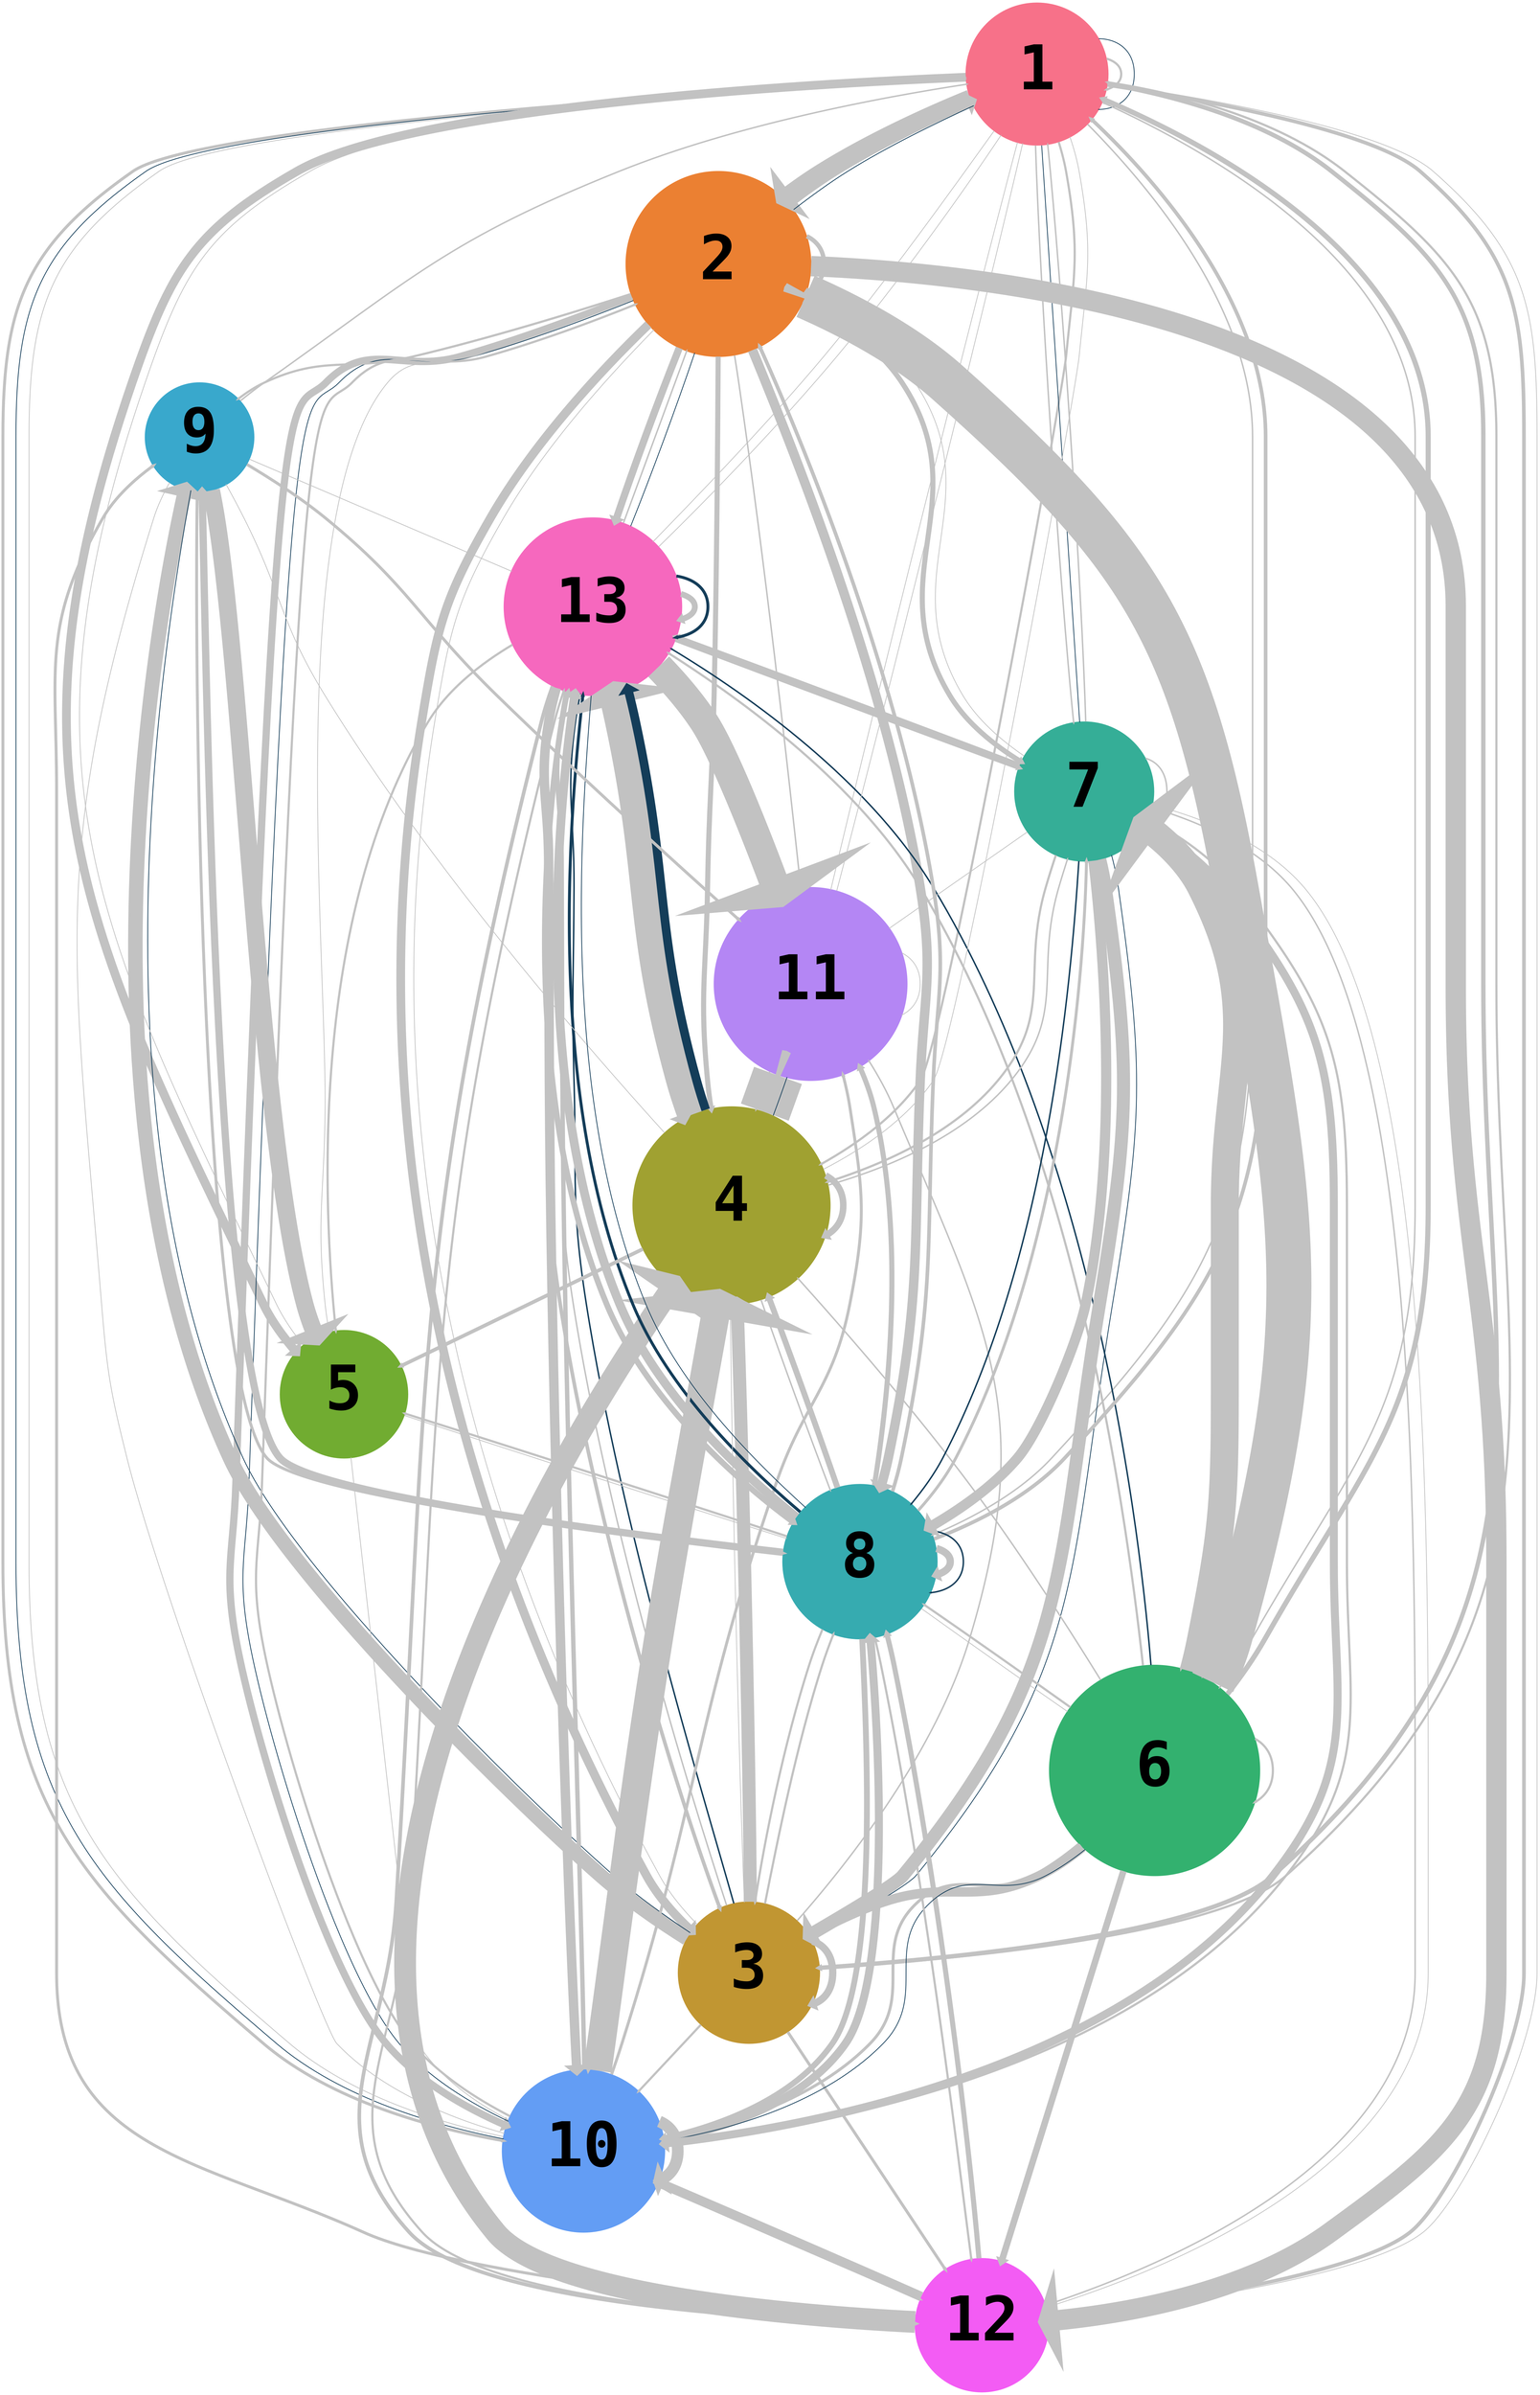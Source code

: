 // Cluster plot
digraph {
	graph [outputorder=endgesfirst]
	1 [color="#f77189" fixedsize=true fontname="Courier-Bold" fontsize=85 height=2.7284509239574835 style=filled width=2.7284509239574835]
	1 -> 2 [arrowsize=0.01 color=grey76 len=10 penwidth=22]
	1 -> 3 [arrowsize=0.01 color=grey76 len=10 penwidth=6]
	1 -> 12 [arrowsize=0.01 color=grey76 len=10 penwidth=5]
	1 -> 10 [arrowsize=0.01 color=grey76 len=10 penwidth=4]
	1 -> 1 [arrowsize=0.01 color=grey76 len=10 penwidth=3]
	1 -> 6 [arrowsize=0.01 color=grey76 len=10 penwidth=2]
	1 -> 8 [arrowsize=0.01 color=grey76 len=10 penwidth=2]
	1 -> 5 [arrowsize=0.01 color=grey76 len=10 penwidth=12]
	1 -> 4 [arrowsize=0.01 color=grey76 len=10 penwidth=3]
	1 -> 11 [arrowsize=0.01 color=grey76 len=10 penwidth=1]
	1 -> 7 [arrowsize=0.01 color=grey76 len=10 penwidth=2]
	1 -> 13 [arrowsize=0.01 color=grey76 len=10 penwidth=1]
	1 -> 7 [arrowsize=0.01 color="#143D59" len=10 penwidth=1]
	1 -> 1 [arrowsize=0.01 color="#143D59" len=10 penwidth=1]
	1 -> 10 [arrowsize=0.01 color="#143D59" len=10 penwidth=1]
	2 [color="#eb8032" fixedsize=true fontname="Courier-Bold" fontsize=85 height=3.5433819375782165 style=filled width=3.5433819375782165]
	2 -> 1 [arrowsize=0.01 color=grey76 len=10 penwidth=13]
	2 -> 7 [arrowsize=0.01 color=grey76 len=10 penwidth=7]
	2 -> 3 [arrowsize=0.01 color=grey76 len=10 penwidth=12]
	2 -> 8 [arrowsize=0.01 color=grey76 len=10 penwidth=13]
	2 -> 10 [arrowsize=0.01 color=grey76 len=10 penwidth=10]
	2 -> 4 [arrowsize=0.01 color=grey76 len=10 penwidth=7]
	2 -> 12 [arrowsize=0.01 color=grey76 len=10 penwidth=28]
	2 -> 13 [arrowsize=0.01 color=grey76 len=10 penwidth=10]
	2 -> 11 [arrowsize=0.01 color=grey76 len=10 penwidth=2]
	2 -> 2 [arrowsize=0.01 color=grey76 len=10 penwidth=6]
	2 -> 9 [arrowsize=0.01 color=grey76 len=10 penwidth=3]
	2 -> 6 [arrowsize=0.01 color=grey76 len=10 penwidth=2]
	2 -> 1 [arrowsize=0.01 color="#143D59" len=10 penwidth=1]
	2 -> 10 [arrowsize=0.01 color="#143D59" len=10 penwidth=1]
	3 [color="#c19632" fixedsize=true fontname="Courier-Bold" fontsize=85 height=2.7080128015453204 style=filled width=2.7080128015453204]
	3 -> 4 [arrowsize=0.01 color=grey76 len=10 penwidth=18]
	3 -> 10 [arrowsize=0.01 color=grey76 len=10 penwidth=3]
	3 -> 3 [arrowsize=0.01 color=grey76 len=10 penwidth=10]
	3 -> 11 [arrowsize=0.01 color=grey76 len=10 penwidth=2]
	3 -> 12 [arrowsize=0.01 color=grey76 len=10 penwidth=4]
	3 -> 9 [arrowsize=0.01 color=grey76 len=10 penwidth=20]
	3 -> 8 [arrowsize=0.01 color=grey76 len=10 penwidth=3]
	3 -> 13 [arrowsize=0.01 color=grey76 len=10 penwidth=2]
	3 -> 2 [arrowsize=0.01 color=grey76 len=10 penwidth=1]
	3 -> 1 [arrowsize=0.01 color=grey76 len=10 penwidth=3]
	3 -> 7 [arrowsize=0.01 color="#143D59" len=10 penwidth=1]
	3 -> 13 [arrowsize=0.01 color="#143D59" len=10 penwidth=2]
	3 -> 9 [arrowsize=0.01 color="#143D59" len=10 penwidth=1]
	4 [color="#a0a131" fixedsize=true fontname="Courier-Bold" fontsize=85 height=3.771236166328254 style=filled width=3.771236166328254]
	4 -> 5 [arrowsize=0.01 color=grey76 len=10 penwidth=5]
	4 -> 10 [arrowsize=0.01 color=grey76 len=10 penwidth=5]
	4 -> 13 [arrowsize=0.01 color=grey76 len=10 penwidth=31]
	4 -> 11 [arrowsize=0.01 color=grey76 len=10 penwidth=70]
	4 -> 1 [arrowsize=0.01 color=grey76 len=10 penwidth=1]
	4 -> 7 [arrowsize=0.01 color=grey76 len=10 penwidth=2]
	4 -> 3 [arrowsize=0.01 color=grey76 len=10 penwidth=1]
	4 -> 4 [arrowsize=0.01 color=grey76 len=10 penwidth=9]
	4 -> 8 [arrowsize=0.01 color=grey76 len=10 penwidth=2]
	4 -> 9 [arrowsize=0.01 color=grey76 len=10 penwidth=1]
	4 -> 13 [arrowsize=0.01 color="#143D59" len=10 penwidth=12]
	4 -> 11 [arrowsize=0.01 color="#143D59" len=10 penwidth=1]
	5 [color="#71ac31" fixedsize=true fontname="Courier-Bold" fontsize=85 height=2.4494897427831783 style=filled width=2.4494897427831783]
	5 -> 8 [arrowsize=0.01 color=grey76 len=10 penwidth=1]
	5 -> 1 [arrowsize=0.01 color=grey76 len=10 penwidth=1]
	5 -> 2 [arrowsize=0.01 color=grey76 len=10 penwidth=1]
	6 [color="#33b16f" fixedsize=true fontname="Courier-Bold" fontsize=85 height=4.0276819911981905 style=filled width=4.0276819911981905]
	6 -> 2 [arrowsize=0.01 color=grey76 len=10 penwidth=62]
	6 -> 10 [arrowsize=0.01 color=grey76 len=10 penwidth=4]
	6 -> 7 [arrowsize=0.01 color=grey76 len=10 penwidth=38]
	6 -> 3 [arrowsize=0.01 color=grey76 len=10 penwidth=13]
	6 -> 1 [arrowsize=0.01 color=grey76 len=10 penwidth=7]
	6 -> 4 [arrowsize=0.01 color=grey76 len=10 penwidth=2]
	6 -> 12 [arrowsize=0.01 color=grey76 len=10 penwidth=9]
	6 -> 8 [arrowsize=0.01 color=grey76 len=10 penwidth=3]
	6 -> 6 [arrowsize=0.01 color=grey76 len=10 penwidth=3]
	6 -> 13 [arrowsize=0.01 color=grey76 len=10 penwidth=3]
	6 -> 10 [arrowsize=0.01 color="#143D59" len=10 penwidth=1]
	6 -> 13 [arrowsize=0.01 color="#143D59" len=10 penwidth=2]
	7 [color="#35ae97" fixedsize=true fontname="Courier-Bold" fontsize=85 height=2.6666666666666665 style=filled width=2.6666666666666665]
	7 -> 8 [arrowsize=0.01 color=grey76 len=10 penwidth=14]
	7 -> 3 [arrowsize=0.01 color=grey76 len=10 penwidth=18]
	7 -> 12 [arrowsize=0.01 color=grey76 len=10 penwidth=2]
	7 -> 10 [arrowsize=0.01 color=grey76 len=10 penwidth=11]
	7 -> 13 [arrowsize=0.01 color=grey76 len=10 penwidth=7]
	7 -> 11 [arrowsize=0.01 color=grey76 len=10 penwidth=1]
	7 -> 4 [arrowsize=0.01 color=grey76 len=10 penwidth=3]
	7 -> 1 [arrowsize=0.01 color=grey76 len=10 penwidth=2]
	7 -> 6 [arrowsize=0.01 color=grey76 len=10 penwidth=3]
	7 -> 2 [arrowsize=0.01 color=grey76 len=10 penwidth=1]
	7 -> 7 [arrowsize=0.01 color=grey76 len=10 penwidth=2]
	7 -> 8 [arrowsize=0.01 color="#143D59" len=10 penwidth=2]
	8 [color="#36abb0" fixedsize=true fontname="Courier-Bold" fontsize=85 height=2.9627314724385294 style=filled width=2.9627314724385294]
	8 -> 9 [arrowsize=0.01 color=grey76 len=10 penwidth=10]
	8 -> 2 [arrowsize=0.01 color=grey76 len=10 penwidth=5]
	8 -> 4 [arrowsize=0.01 color=grey76 len=10 penwidth=8]
	8 -> 13 [arrowsize=0.01 color=grey76 len=10 penwidth=12]
	8 -> 10 [arrowsize=0.01 color=grey76 len=10 penwidth=8]
	8 -> 8 [arrowsize=0.01 color=grey76 len=10 penwidth=10]
	8 -> 7 [arrowsize=0.01 color=grey76 len=10 penwidth=4]
	8 -> 12 [arrowsize=0.01 color=grey76 len=10 penwidth=3]
	8 -> 1 [arrowsize=0.01 color=grey76 len=10 penwidth=5]
	8 -> 6 [arrowsize=0.01 color=grey76 len=10 penwidth=1]
	8 -> 11 [arrowsize=0.01 color=grey76 len=10 penwidth=7]
	8 -> 3 [arrowsize=0.01 color=grey76 len=10 penwidth=3]
	8 -> 5 [arrowsize=0.01 color=grey76 len=10 penwidth=3]
	8 -> 8 [arrowsize=0.01 color="#143D59" len=10 penwidth=2]
	8 -> 13 [arrowsize=0.01 color="#143D59" len=10 penwidth=4]
	9 [color="#39a8cc" fixedsize=true fontname="Courier-Bold" fontsize=85 height=2.0816659994661326 style=filled width=2.0816659994661326]
	9 -> 5 [arrowsize=0.01 color=grey76 len=10 penwidth=24]
	9 -> 11 [arrowsize=0.01 color=grey76 len=10 penwidth=4]
	9 -> 1 [arrowsize=0.01 color=grey76 len=10 penwidth=2]
	9 -> 13 [arrowsize=0.01 color=grey76 len=10 penwidth=1]
	9 -> 8 [arrowsize=0.01 color=grey76 len=10 penwidth=4]
	9 -> 10 [arrowsize=0.01 color=grey76 len=10 penwidth=1]
	10 [color="#639df4" fixedsize=true fontname="Courier-Bold" fontsize=85 height=3.109126351029605 style=filled width=3.109126351029605]
	10 -> 11 [arrowsize=0.01 color=grey76 len=10 penwidth=4]
	10 -> 10 [arrowsize=0.01 color=grey76 len=10 penwidth=16]
	10 -> 4 [arrowsize=0.01 color=grey76 len=10 penwidth=39]
	10 -> 12 [arrowsize=0.01 color=grey76 len=10 penwidth=3]
	10 -> 8 [arrowsize=0.01 color=grey76 len=10 penwidth=11]
	10 -> 7 [arrowsize=0.01 color=grey76 len=10 penwidth=3]
	10 -> 13 [arrowsize=0.01 color=grey76 len=10 penwidth=6]
	10 -> 2 [arrowsize=0.01 color=grey76 len=10 penwidth=3]
	10 -> 1 [arrowsize=0.01 color=grey76 len=10 penwidth=1]
	10 -> 5 [arrowsize=0.01 color=grey76 len=10 penwidth=1]
	11 [color="#b486f4" fixedsize=true fontname="Courier-Bold" fontsize=85 height=3.6968455021364726 style=filled width=3.6968455021364726]
	11 -> 4 [arrowsize=0.01 color=grey76 len=10 penwidth=2]
	11 -> 1 [arrowsize=0.01 color=grey76 len=10 penwidth=1]
	11 -> 11 [arrowsize=0.01 color=grey76 len=10 penwidth=1]
	12 [color="#f35cf4" fixedsize=true fontname="Courier-Bold" fontsize=85 height=2.5603819159562025 style=filled width=2.5603819159562025]
	12 -> 9 [arrowsize=0.01 color=grey76 len=10 penwidth=4]
	12 -> 4 [arrowsize=0.01 color=grey76 len=10 penwidth=30]
	12 -> 10 [arrowsize=0.01 color=grey76 len=10 penwidth=13]
	12 -> 8 [arrowsize=0.01 color=grey76 len=10 penwidth=7]
	12 -> 7 [arrowsize=0.01 color=grey76 len=10 penwidth=1]
	12 -> 13 [arrowsize=0.01 color=grey76 len=10 penwidth=3]
	12 -> 1 [arrowsize=0.01 color=grey76 len=10 penwidth=1]
	13 [color="#f668be" fixedsize=true fontname="Courier-Bold" fontsize=85 height=3.3993463423951895 style=filled width=3.3993463423951895]
	13 -> 11 [arrowsize=0.01 color=grey76 len=10 penwidth=40]
	13 -> 5 [arrowsize=0.01 color=grey76 len=10 penwidth=3]
	13 -> 13 [arrowsize=0.01 color=grey76 len=10 penwidth=8]
	13 -> 4 [arrowsize=0.01 color=grey76 len=10 penwidth=13]
	13 -> 3 [arrowsize=0.01 color=grey76 len=10 penwidth=5]
	13 -> 7 [arrowsize=0.01 color=grey76 len=10 penwidth=6]
	13 -> 8 [arrowsize=0.01 color=grey76 len=10 penwidth=8]
	13 -> 10 [arrowsize=0.01 color=grey76 len=10 penwidth=13]
	13 -> 12 [arrowsize=0.01 color=grey76 len=10 penwidth=5]
	13 -> 2 [arrowsize=0.01 color=grey76 len=10 penwidth=2]
	13 -> 1 [arrowsize=0.01 color=grey76 len=10 penwidth=1]
	13 -> 13 [arrowsize=0.01 color="#143D59" len=10 penwidth=4]
	13 -> 8 [arrowsize=0.01 color="#143D59" len=10 penwidth=1]
	13 -> 2 [arrowsize=0.01 color="#143D59" len=10 penwidth=1]
}
